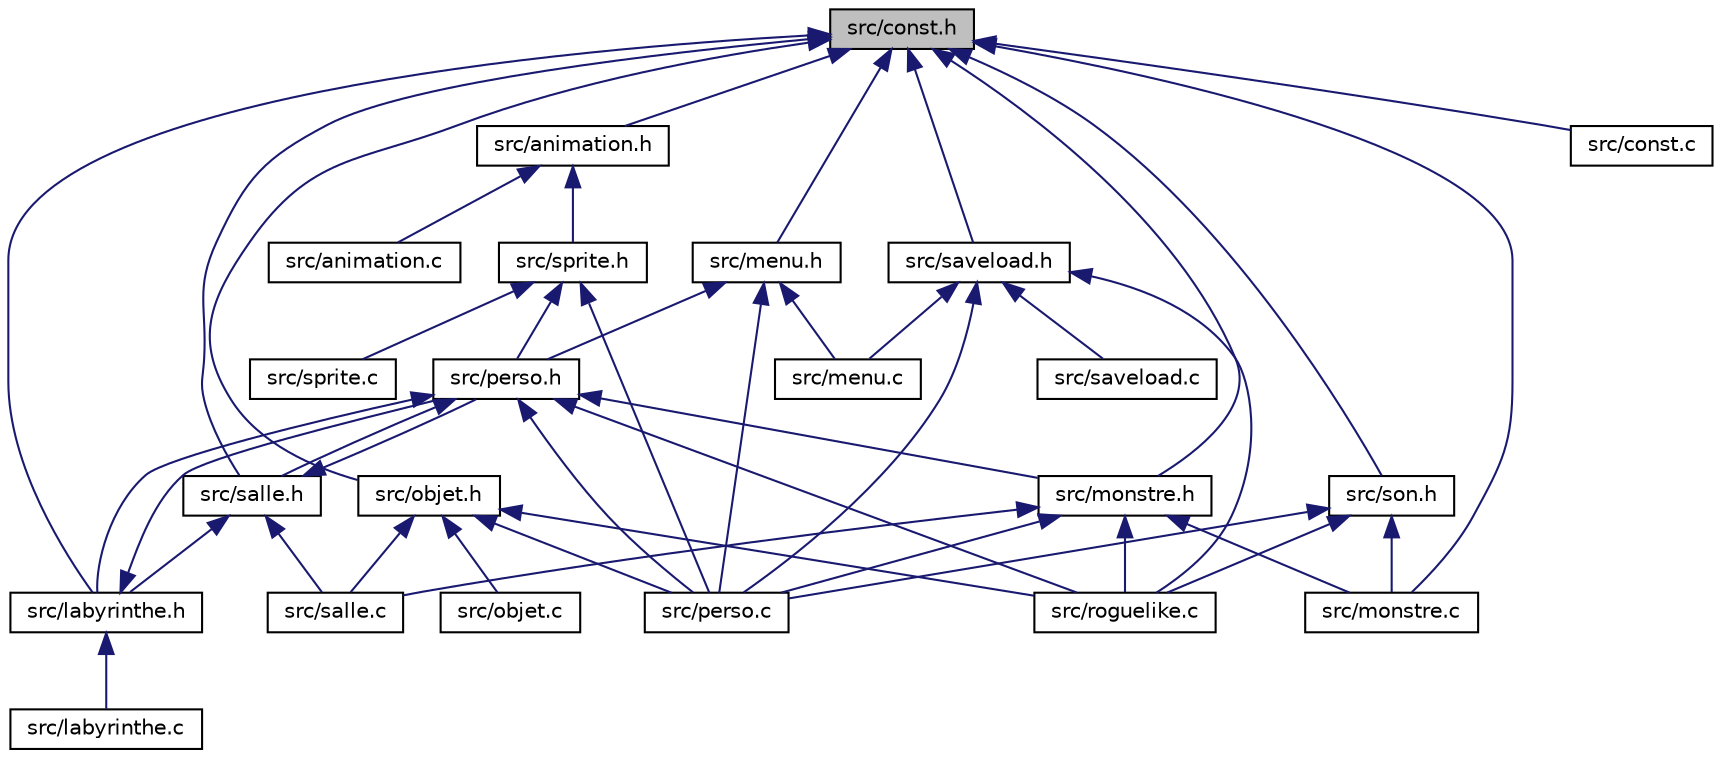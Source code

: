 digraph "src/const.h"
{
  edge [fontname="Helvetica",fontsize="10",labelfontname="Helvetica",labelfontsize="10"];
  node [fontname="Helvetica",fontsize="10",shape=record];
  Node6 [label="src/const.h",height=0.2,width=0.4,color="black", fillcolor="grey75", style="filled", fontcolor="black"];
  Node6 -> Node7 [dir="back",color="midnightblue",fontsize="10",style="solid",fontname="Helvetica"];
  Node7 [label="src/animation.h",height=0.2,width=0.4,color="black", fillcolor="white", style="filled",URL="$animation_8h.html",tooltip="Fichier contenant le prototype des fonctions qui nous seront utile dans pour le chargement, l&#39;affichage et la suppression d&#39;animation. "];
  Node7 -> Node8 [dir="back",color="midnightblue",fontsize="10",style="solid",fontname="Helvetica"];
  Node8 [label="src/animation.c",height=0.2,width=0.4,color="black", fillcolor="white", style="filled",URL="$animation_8c.html",tooltip="Fichier contenant des fonctions qui nous seront utile dans pour le chargement, l&#39;affichage et la supp..."];
  Node7 -> Node9 [dir="back",color="midnightblue",fontsize="10",style="solid",fontname="Helvetica"];
  Node9 [label="src/sprite.h",height=0.2,width=0.4,color="black", fillcolor="white", style="filled",URL="$sprite_8h.html",tooltip="Fichier contenant les prototypes des fonctions concernant les sprites. "];
  Node9 -> Node10 [dir="back",color="midnightblue",fontsize="10",style="solid",fontname="Helvetica"];
  Node10 [label="src/perso.h",height=0.2,width=0.4,color="black", fillcolor="white", style="filled",URL="$perso_8h.html",tooltip="Fichier contenant des fonctions nous permettant de gérer la création, la modification et l&#39;affichage ..."];
  Node10 -> Node11 [dir="back",color="midnightblue",fontsize="10",style="solid",fontname="Helvetica"];
  Node11 [label="src/salle.h",height=0.2,width=0.4,color="black", fillcolor="white", style="filled",URL="$salle_8h.html",tooltip="Fichier contenant les prototypes des fonctions nous permettant de gérer la création et l&#39;affichage de..."];
  Node11 -> Node12 [dir="back",color="midnightblue",fontsize="10",style="solid",fontname="Helvetica"];
  Node12 [label="src/labyrinthe.h",height=0.2,width=0.4,color="black", fillcolor="white", style="filled",URL="$labyrinthe_8h.html",tooltip="Fichier contenant le prototype des fonctions nous permettant de gérer la création et l&#39;affichage du l..."];
  Node12 -> Node13 [dir="back",color="midnightblue",fontsize="10",style="solid",fontname="Helvetica"];
  Node13 [label="src/labyrinthe.c",height=0.2,width=0.4,color="black", fillcolor="white", style="filled",URL="$labyrinthe_8c.html",tooltip="Fichier contenant des fonctions nous permettant de gérer la création et l&#39;affichage du labyrinthe..."];
  Node12 -> Node10 [dir="back",color="midnightblue",fontsize="10",style="solid",fontname="Helvetica"];
  Node11 -> Node10 [dir="back",color="midnightblue",fontsize="10",style="solid",fontname="Helvetica"];
  Node11 -> Node14 [dir="back",color="midnightblue",fontsize="10",style="solid",fontname="Helvetica"];
  Node14 [label="src/salle.c",height=0.2,width=0.4,color="black", fillcolor="white", style="filled",URL="$salle_8c.html",tooltip="Fichier contenant des fonctions nous permettant de gérer la création et l&#39;affichage des salles..."];
  Node10 -> Node12 [dir="back",color="midnightblue",fontsize="10",style="solid",fontname="Helvetica"];
  Node10 -> Node15 [dir="back",color="midnightblue",fontsize="10",style="solid",fontname="Helvetica"];
  Node15 [label="src/monstre.h",height=0.2,width=0.4,color="black", fillcolor="white", style="filled",URL="$monstre_8h.html",tooltip="Fichier contenant le prototype des fonctions nous permettant de gérer les monstres. "];
  Node15 -> Node16 [dir="back",color="midnightblue",fontsize="10",style="solid",fontname="Helvetica"];
  Node16 [label="src/monstre.c",height=0.2,width=0.4,color="black", fillcolor="white", style="filled",URL="$monstre_8c.html",tooltip="Fichier contenant des fonctions nous permettant de gérer les monstres. "];
  Node15 -> Node17 [dir="back",color="midnightblue",fontsize="10",style="solid",fontname="Helvetica"];
  Node17 [label="src/perso.c",height=0.2,width=0.4,color="black", fillcolor="white", style="filled",URL="$perso_8c.html",tooltip="Fichier contenant des fonctions nous permettant de gérer la création, la modification et l&#39;affichage ..."];
  Node15 -> Node18 [dir="back",color="midnightblue",fontsize="10",style="solid",fontname="Helvetica"];
  Node18 [label="src/roguelike.c",height=0.2,width=0.4,color="black", fillcolor="white", style="filled",URL="$roguelike_8c.html",tooltip="Fichier contenant la fonction main de notre programme. "];
  Node15 -> Node14 [dir="back",color="midnightblue",fontsize="10",style="solid",fontname="Helvetica"];
  Node10 -> Node17 [dir="back",color="midnightblue",fontsize="10",style="solid",fontname="Helvetica"];
  Node10 -> Node18 [dir="back",color="midnightblue",fontsize="10",style="solid",fontname="Helvetica"];
  Node9 -> Node17 [dir="back",color="midnightblue",fontsize="10",style="solid",fontname="Helvetica"];
  Node9 -> Node19 [dir="back",color="midnightblue",fontsize="10",style="solid",fontname="Helvetica"];
  Node19 [label="src/sprite.c",height=0.2,width=0.4,color="black", fillcolor="white", style="filled",URL="$sprite_8c.html",tooltip="Fichier contenant les fonctions concernant les sprites. "];
  Node6 -> Node20 [dir="back",color="midnightblue",fontsize="10",style="solid",fontname="Helvetica"];
  Node20 [label="src/const.c",height=0.2,width=0.4,color="black", fillcolor="white", style="filled",URL="$const_8c.html",tooltip="Fichier contenant des fonctions qui nous seront utile dans tout les domaines. "];
  Node6 -> Node11 [dir="back",color="midnightblue",fontsize="10",style="solid",fontname="Helvetica"];
  Node6 -> Node21 [dir="back",color="midnightblue",fontsize="10",style="solid",fontname="Helvetica"];
  Node21 [label="src/menu.h",height=0.2,width=0.4,color="black", fillcolor="white", style="filled",URL="$menu_8h.html",tooltip="Fichier contenant le prototype des fonctions nous permettant de gérer la création et l&#39;affichage des ..."];
  Node21 -> Node10 [dir="back",color="midnightblue",fontsize="10",style="solid",fontname="Helvetica"];
  Node21 -> Node22 [dir="back",color="midnightblue",fontsize="10",style="solid",fontname="Helvetica"];
  Node22 [label="src/menu.c",height=0.2,width=0.4,color="black", fillcolor="white", style="filled",URL="$menu_8c.html",tooltip="Fichier contenant des fonctions nous permettant de gérer la création et l&#39;affichage des différents me..."];
  Node21 -> Node17 [dir="back",color="midnightblue",fontsize="10",style="solid",fontname="Helvetica"];
  Node6 -> Node12 [dir="back",color="midnightblue",fontsize="10",style="solid",fontname="Helvetica"];
  Node6 -> Node23 [dir="back",color="midnightblue",fontsize="10",style="solid",fontname="Helvetica"];
  Node23 [label="src/saveload.h",height=0.2,width=0.4,color="black", fillcolor="white", style="filled",URL="$saveload_8h.html",tooltip="Fichier contenant les prototype des fontions nous permettant de gérer la sauvegarde et le chargement ..."];
  Node23 -> Node22 [dir="back",color="midnightblue",fontsize="10",style="solid",fontname="Helvetica"];
  Node23 -> Node17 [dir="back",color="midnightblue",fontsize="10",style="solid",fontname="Helvetica"];
  Node23 -> Node18 [dir="back",color="midnightblue",fontsize="10",style="solid",fontname="Helvetica"];
  Node23 -> Node24 [dir="back",color="midnightblue",fontsize="10",style="solid",fontname="Helvetica"];
  Node24 [label="src/saveload.c",height=0.2,width=0.4,color="black", fillcolor="white", style="filled",URL="$saveload_8c.html",tooltip="Fichier contenant les fontions nous permettant de gérer la sauvegarde et le chargement de partie..."];
  Node6 -> Node15 [dir="back",color="midnightblue",fontsize="10",style="solid",fontname="Helvetica"];
  Node6 -> Node16 [dir="back",color="midnightblue",fontsize="10",style="solid",fontname="Helvetica"];
  Node6 -> Node25 [dir="back",color="midnightblue",fontsize="10",style="solid",fontname="Helvetica"];
  Node25 [label="src/son.h",height=0.2,width=0.4,color="black", fillcolor="white", style="filled",URL="$son_8h.html",tooltip="Fichier contenant notre piste sonore. "];
  Node25 -> Node16 [dir="back",color="midnightblue",fontsize="10",style="solid",fontname="Helvetica"];
  Node25 -> Node17 [dir="back",color="midnightblue",fontsize="10",style="solid",fontname="Helvetica"];
  Node25 -> Node18 [dir="back",color="midnightblue",fontsize="10",style="solid",fontname="Helvetica"];
  Node6 -> Node26 [dir="back",color="midnightblue",fontsize="10",style="solid",fontname="Helvetica"];
  Node26 [label="src/objet.h",height=0.2,width=0.4,color="black", fillcolor="white", style="filled",URL="$objet_8h.html",tooltip="Fichier contenant le prototype des fonctions nous permettant de gérer les objets. ..."];
  Node26 -> Node27 [dir="back",color="midnightblue",fontsize="10",style="solid",fontname="Helvetica"];
  Node27 [label="src/objet.c",height=0.2,width=0.4,color="black", fillcolor="white", style="filled",URL="$objet_8c.html",tooltip="Fichier contenant des fonctions nous permettant de gérer les objets. "];
  Node26 -> Node17 [dir="back",color="midnightblue",fontsize="10",style="solid",fontname="Helvetica"];
  Node26 -> Node18 [dir="back",color="midnightblue",fontsize="10",style="solid",fontname="Helvetica"];
  Node26 -> Node14 [dir="back",color="midnightblue",fontsize="10",style="solid",fontname="Helvetica"];
}
